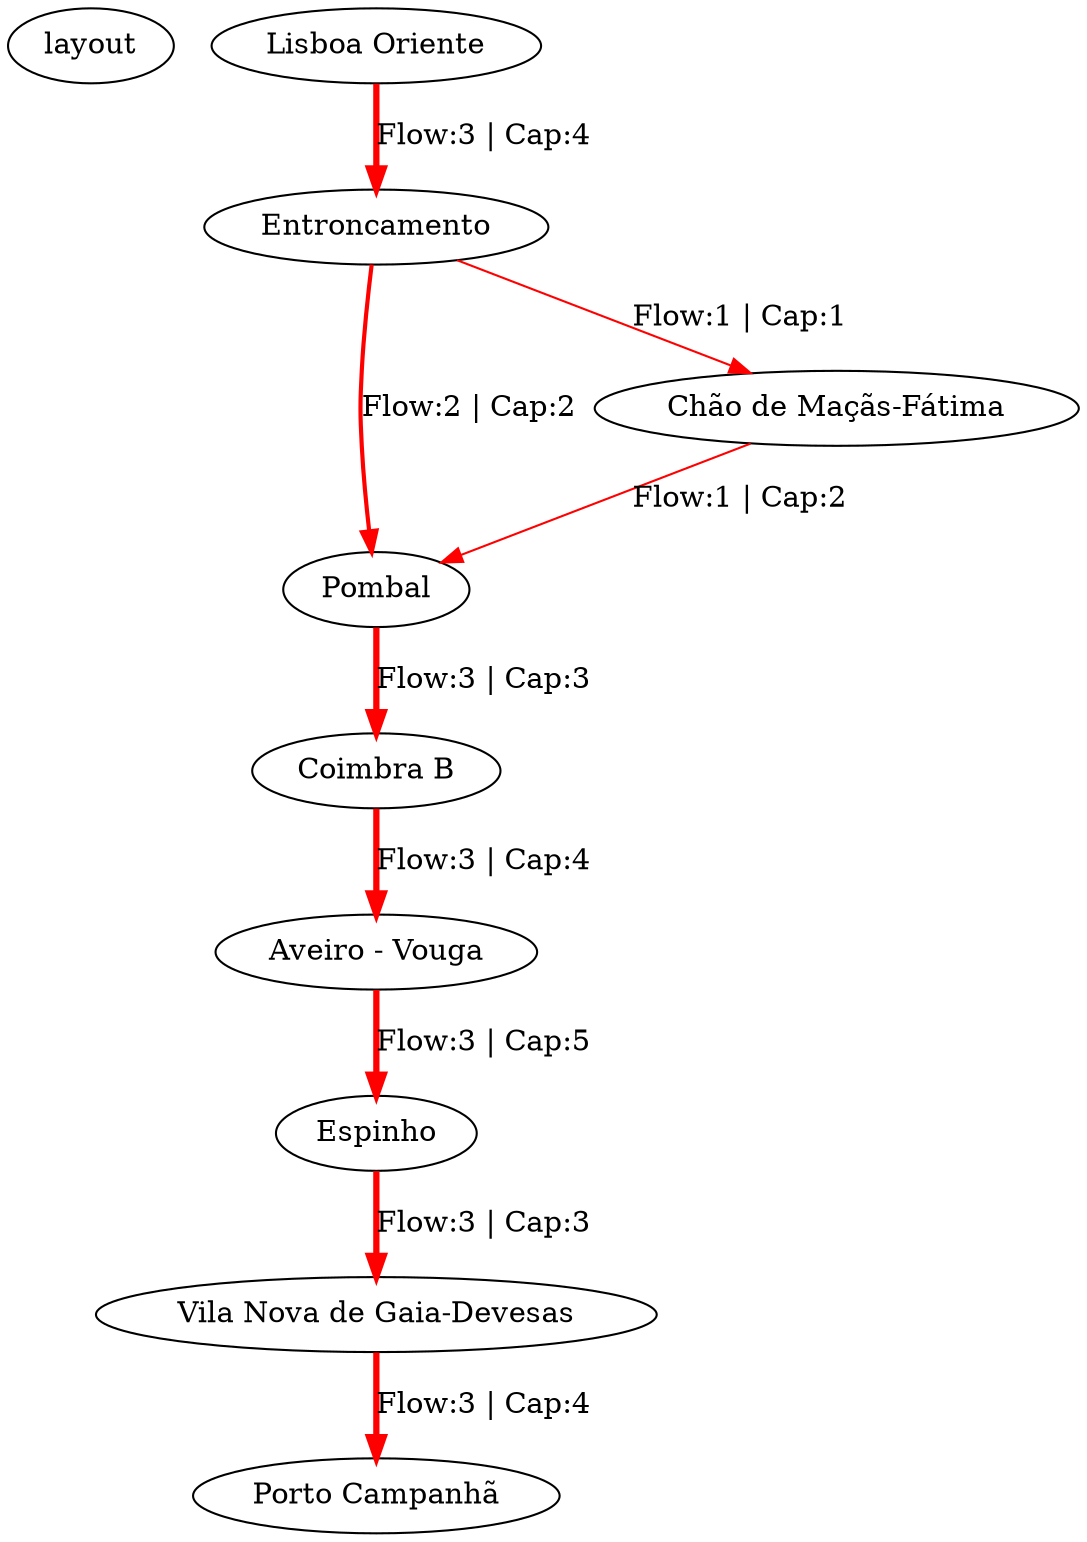 digraph G {
layout: neato;

	"Lisboa Oriente" -> "Entroncamento" [label="Flow:3 | Cap:4", color=red, penwidth=3];
	"Pombal" -> "Coimbra B" [label="Flow:3 | Cap:3", color=red, penwidth=3];
	"Vila Nova de Gaia-Devesas" -> "Porto Campanhã" [label="Flow:3 | Cap:4", color=red, penwidth=3];
	"Aveiro - Vouga" -> "Espinho" [label="Flow:3 | Cap:5", color=red, penwidth=3];
	"Entroncamento" -> "Chão de Maçãs-Fátima" [label="Flow:1 | Cap:1", color=red, penwidth=1];
	"Entroncamento" -> "Pombal" [label="Flow:2 | Cap:2", color=red, penwidth=2];
	"Espinho" -> "Vila Nova de Gaia-Devesas" [label="Flow:3 | Cap:3", color=red, penwidth=3];
	"Coimbra B" -> "Aveiro - Vouga" [label="Flow:3 | Cap:4", color=red, penwidth=3];
	"Chão de Maçãs-Fátima" -> "Pombal" [label="Flow:1 | Cap:2", color=red, penwidth=1];
}